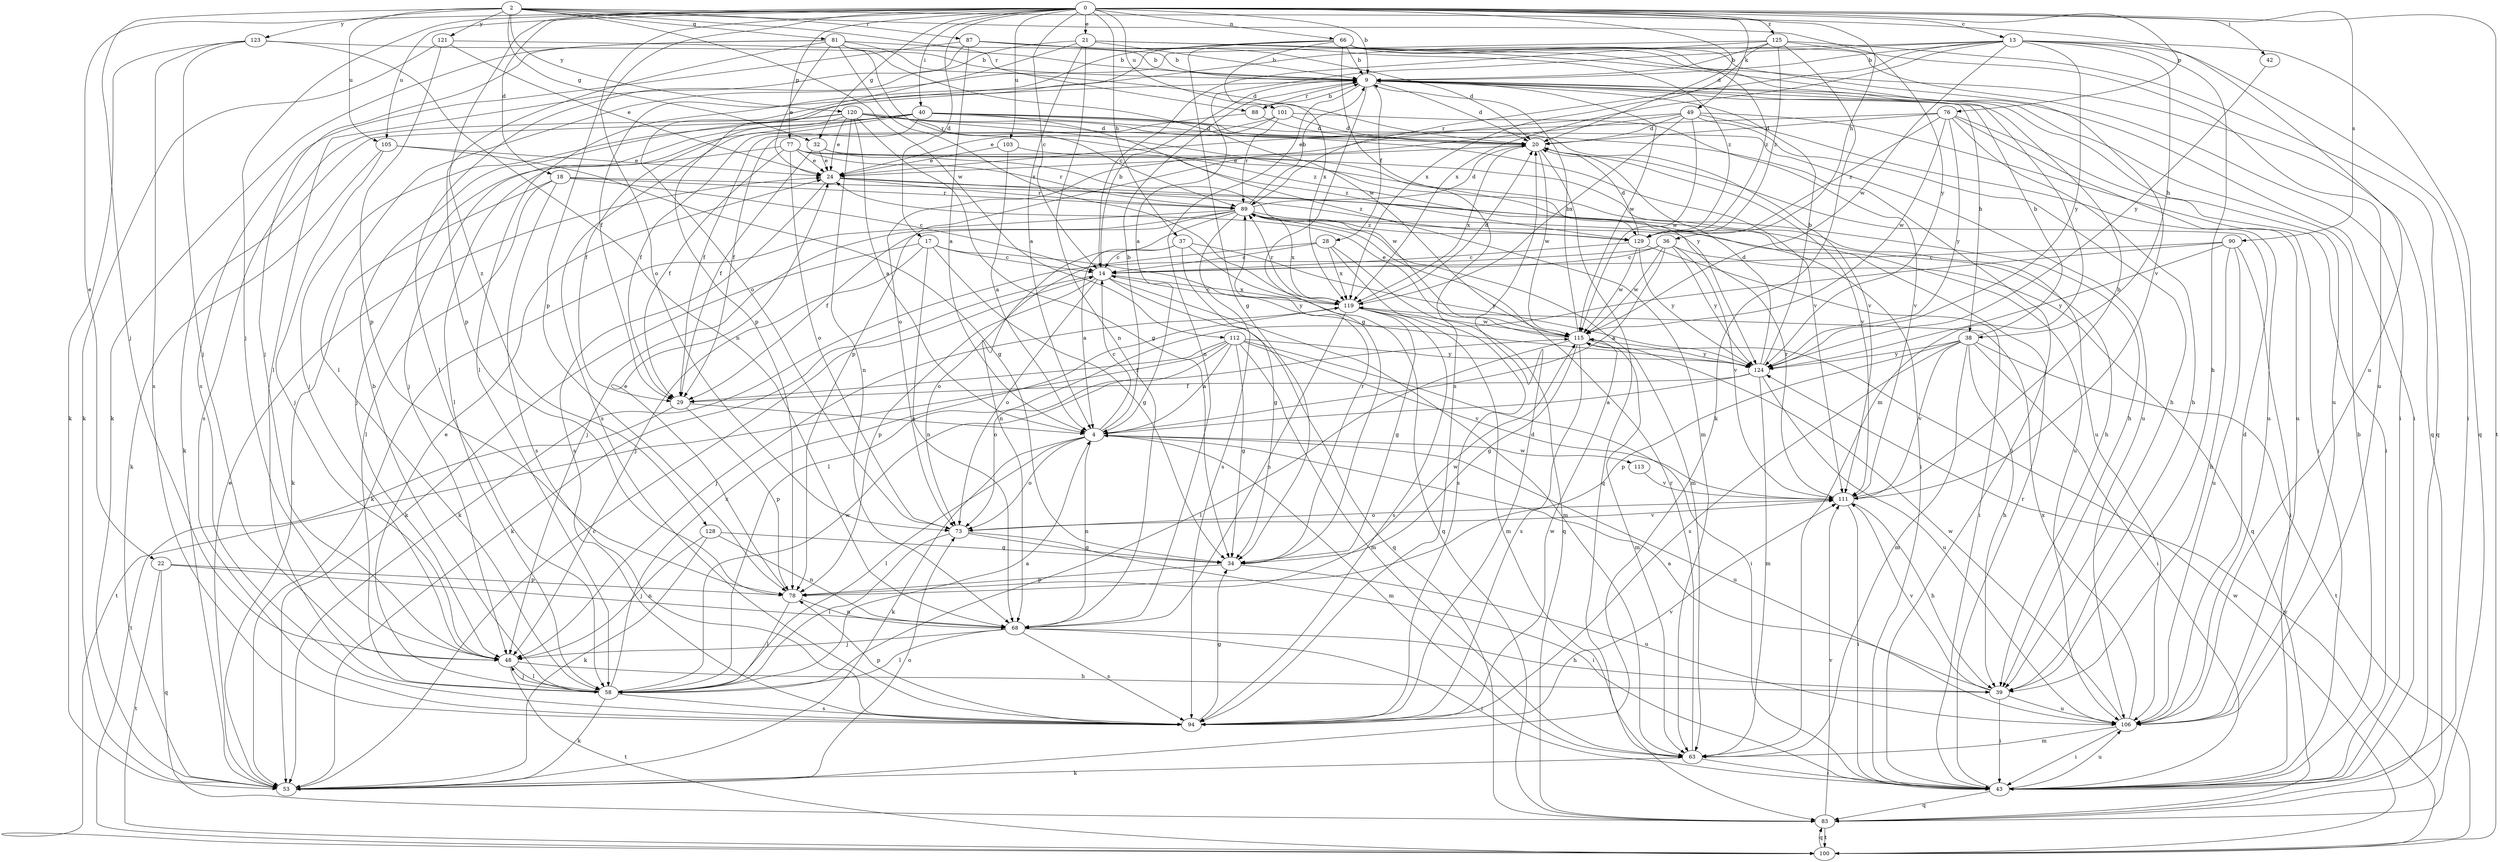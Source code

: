 strict digraph  {
0;
2;
4;
9;
13;
14;
17;
18;
20;
21;
22;
24;
28;
29;
32;
34;
36;
37;
38;
39;
40;
42;
43;
48;
49;
53;
58;
63;
66;
68;
73;
76;
77;
78;
81;
83;
87;
88;
89;
90;
94;
100;
101;
103;
105;
106;
111;
112;
113;
115;
119;
120;
121;
123;
124;
125;
128;
129;
0 -> 9  [label=b];
0 -> 13  [label=c];
0 -> 14  [label=c];
0 -> 17  [label=d];
0 -> 18  [label=d];
0 -> 20  [label=d];
0 -> 21  [label=e];
0 -> 22  [label=e];
0 -> 32  [label=g];
0 -> 36  [label=h];
0 -> 37  [label=h];
0 -> 40  [label=i];
0 -> 42  [label=i];
0 -> 48  [label=j];
0 -> 49  [label=k];
0 -> 66  [label=n];
0 -> 73  [label=o];
0 -> 76  [label=p];
0 -> 77  [label=p];
0 -> 78  [label=p];
0 -> 90  [label=s];
0 -> 100  [label=t];
0 -> 101  [label=u];
0 -> 103  [label=u];
0 -> 105  [label=u];
0 -> 125  [label=z];
0 -> 128  [label=z];
2 -> 32  [label=g];
2 -> 48  [label=j];
2 -> 81  [label=q];
2 -> 87  [label=r];
2 -> 88  [label=r];
2 -> 105  [label=u];
2 -> 106  [label=u];
2 -> 112  [label=w];
2 -> 120  [label=y];
2 -> 121  [label=y];
2 -> 123  [label=y];
2 -> 124  [label=y];
4 -> 9  [label=b];
4 -> 14  [label=c];
4 -> 53  [label=k];
4 -> 58  [label=l];
4 -> 63  [label=m];
4 -> 68  [label=n];
4 -> 73  [label=o];
4 -> 106  [label=u];
4 -> 113  [label=w];
9 -> 20  [label=d];
9 -> 28  [label=f];
9 -> 34  [label=g];
9 -> 38  [label=h];
9 -> 68  [label=n];
9 -> 88  [label=r];
9 -> 106  [label=u];
9 -> 115  [label=w];
13 -> 4  [label=a];
13 -> 9  [label=b];
13 -> 38  [label=h];
13 -> 39  [label=h];
13 -> 43  [label=i];
13 -> 58  [label=l];
13 -> 83  [label=q];
13 -> 89  [label=r];
13 -> 115  [label=w];
13 -> 119  [label=x];
13 -> 124  [label=y];
14 -> 9  [label=b];
14 -> 53  [label=k];
14 -> 63  [label=m];
14 -> 73  [label=o];
14 -> 78  [label=p];
14 -> 83  [label=q];
14 -> 119  [label=x];
17 -> 14  [label=c];
17 -> 34  [label=g];
17 -> 48  [label=j];
17 -> 53  [label=k];
17 -> 68  [label=n];
17 -> 124  [label=y];
18 -> 14  [label=c];
18 -> 39  [label=h];
18 -> 53  [label=k];
18 -> 58  [label=l];
18 -> 89  [label=r];
18 -> 94  [label=s];
20 -> 24  [label=e];
20 -> 83  [label=q];
20 -> 111  [label=v];
20 -> 115  [label=w];
20 -> 119  [label=x];
21 -> 4  [label=a];
21 -> 9  [label=b];
21 -> 43  [label=i];
21 -> 58  [label=l];
21 -> 68  [label=n];
21 -> 73  [label=o];
21 -> 83  [label=q];
22 -> 68  [label=n];
22 -> 78  [label=p];
22 -> 83  [label=q];
22 -> 100  [label=t];
24 -> 89  [label=r];
24 -> 94  [label=s];
24 -> 106  [label=u];
24 -> 129  [label=z];
28 -> 14  [label=c];
28 -> 73  [label=o];
28 -> 83  [label=q];
28 -> 94  [label=s];
28 -> 119  [label=x];
29 -> 4  [label=a];
29 -> 78  [label=p];
29 -> 100  [label=t];
32 -> 24  [label=e];
32 -> 29  [label=f];
32 -> 43  [label=i];
32 -> 115  [label=w];
34 -> 78  [label=p];
34 -> 89  [label=r];
34 -> 106  [label=u];
36 -> 4  [label=a];
36 -> 14  [label=c];
36 -> 53  [label=k];
36 -> 83  [label=q];
36 -> 111  [label=v];
36 -> 115  [label=w];
36 -> 124  [label=y];
37 -> 4  [label=a];
37 -> 14  [label=c];
37 -> 34  [label=g];
37 -> 83  [label=q];
37 -> 124  [label=y];
38 -> 9  [label=b];
38 -> 39  [label=h];
38 -> 43  [label=i];
38 -> 63  [label=m];
38 -> 78  [label=p];
38 -> 94  [label=s];
38 -> 100  [label=t];
38 -> 111  [label=v];
38 -> 124  [label=y];
39 -> 4  [label=a];
39 -> 43  [label=i];
39 -> 106  [label=u];
39 -> 111  [label=v];
40 -> 20  [label=d];
40 -> 29  [label=f];
40 -> 43  [label=i];
40 -> 48  [label=j];
40 -> 53  [label=k];
40 -> 58  [label=l];
40 -> 63  [label=m];
40 -> 94  [label=s];
40 -> 106  [label=u];
40 -> 111  [label=v];
42 -> 124  [label=y];
43 -> 9  [label=b];
43 -> 83  [label=q];
43 -> 89  [label=r];
43 -> 106  [label=u];
48 -> 39  [label=h];
48 -> 58  [label=l];
48 -> 100  [label=t];
49 -> 20  [label=d];
49 -> 39  [label=h];
49 -> 43  [label=i];
49 -> 73  [label=o];
49 -> 78  [label=p];
49 -> 106  [label=u];
49 -> 115  [label=w];
49 -> 119  [label=x];
53 -> 14  [label=c];
53 -> 24  [label=e];
53 -> 73  [label=o];
58 -> 4  [label=a];
58 -> 9  [label=b];
58 -> 24  [label=e];
58 -> 48  [label=j];
58 -> 53  [label=k];
58 -> 94  [label=s];
58 -> 115  [label=w];
58 -> 119  [label=x];
63 -> 43  [label=i];
63 -> 53  [label=k];
63 -> 89  [label=r];
66 -> 9  [label=b];
66 -> 29  [label=f];
66 -> 34  [label=g];
66 -> 43  [label=i];
66 -> 63  [label=m];
66 -> 78  [label=p];
66 -> 94  [label=s];
66 -> 111  [label=v];
66 -> 119  [label=x];
66 -> 129  [label=z];
68 -> 39  [label=h];
68 -> 43  [label=i];
68 -> 48  [label=j];
68 -> 58  [label=l];
68 -> 94  [label=s];
73 -> 34  [label=g];
73 -> 43  [label=i];
73 -> 58  [label=l];
73 -> 111  [label=v];
76 -> 20  [label=d];
76 -> 24  [label=e];
76 -> 39  [label=h];
76 -> 43  [label=i];
76 -> 106  [label=u];
76 -> 115  [label=w];
76 -> 124  [label=y];
76 -> 129  [label=z];
77 -> 24  [label=e];
77 -> 29  [label=f];
77 -> 39  [label=h];
77 -> 48  [label=j];
77 -> 73  [label=o];
77 -> 89  [label=r];
77 -> 129  [label=z];
78 -> 24  [label=e];
78 -> 58  [label=l];
78 -> 68  [label=n];
78 -> 115  [label=w];
81 -> 9  [label=b];
81 -> 20  [label=d];
81 -> 24  [label=e];
81 -> 48  [label=j];
81 -> 53  [label=k];
81 -> 78  [label=p];
81 -> 89  [label=r];
81 -> 115  [label=w];
81 -> 119  [label=x];
83 -> 100  [label=t];
83 -> 111  [label=v];
87 -> 4  [label=a];
87 -> 9  [label=b];
87 -> 20  [label=d];
87 -> 58  [label=l];
87 -> 94  [label=s];
87 -> 129  [label=z];
88 -> 9  [label=b];
88 -> 20  [label=d];
88 -> 29  [label=f];
89 -> 9  [label=b];
89 -> 20  [label=d];
89 -> 29  [label=f];
89 -> 48  [label=j];
89 -> 53  [label=k];
89 -> 63  [label=m];
89 -> 68  [label=n];
89 -> 94  [label=s];
89 -> 119  [label=x];
89 -> 129  [label=z];
90 -> 14  [label=c];
90 -> 39  [label=h];
90 -> 43  [label=i];
90 -> 58  [label=l];
90 -> 106  [label=u];
90 -> 124  [label=y];
94 -> 20  [label=d];
94 -> 34  [label=g];
94 -> 78  [label=p];
94 -> 111  [label=v];
94 -> 115  [label=w];
100 -> 83  [label=q];
100 -> 115  [label=w];
100 -> 124  [label=y];
101 -> 20  [label=d];
101 -> 24  [label=e];
101 -> 29  [label=f];
101 -> 89  [label=r];
101 -> 111  [label=v];
103 -> 4  [label=a];
103 -> 24  [label=e];
103 -> 106  [label=u];
105 -> 24  [label=e];
105 -> 34  [label=g];
105 -> 48  [label=j];
105 -> 53  [label=k];
106 -> 20  [label=d];
106 -> 43  [label=i];
106 -> 63  [label=m];
106 -> 115  [label=w];
106 -> 119  [label=x];
111 -> 9  [label=b];
111 -> 39  [label=h];
111 -> 43  [label=i];
111 -> 73  [label=o];
111 -> 89  [label=r];
112 -> 4  [label=a];
112 -> 29  [label=f];
112 -> 34  [label=g];
112 -> 43  [label=i];
112 -> 63  [label=m];
112 -> 73  [label=o];
112 -> 100  [label=t];
112 -> 111  [label=v];
112 -> 124  [label=y];
113 -> 111  [label=v];
115 -> 9  [label=b];
115 -> 24  [label=e];
115 -> 34  [label=g];
115 -> 58  [label=l];
115 -> 63  [label=m];
115 -> 94  [label=s];
115 -> 124  [label=y];
119 -> 14  [label=c];
119 -> 20  [label=d];
119 -> 34  [label=g];
119 -> 48  [label=j];
119 -> 63  [label=m];
119 -> 68  [label=n];
119 -> 89  [label=r];
119 -> 94  [label=s];
119 -> 115  [label=w];
120 -> 4  [label=a];
120 -> 20  [label=d];
120 -> 24  [label=e];
120 -> 29  [label=f];
120 -> 34  [label=g];
120 -> 48  [label=j];
120 -> 68  [label=n];
120 -> 94  [label=s];
120 -> 111  [label=v];
120 -> 124  [label=y];
120 -> 129  [label=z];
121 -> 9  [label=b];
121 -> 24  [label=e];
121 -> 53  [label=k];
121 -> 78  [label=p];
123 -> 9  [label=b];
123 -> 48  [label=j];
123 -> 53  [label=k];
123 -> 68  [label=n];
123 -> 94  [label=s];
124 -> 4  [label=a];
124 -> 9  [label=b];
124 -> 20  [label=d];
124 -> 29  [label=f];
124 -> 63  [label=m];
124 -> 106  [label=u];
125 -> 9  [label=b];
125 -> 14  [label=c];
125 -> 53  [label=k];
125 -> 58  [label=l];
125 -> 83  [label=q];
125 -> 106  [label=u];
125 -> 119  [label=x];
125 -> 129  [label=z];
128 -> 34  [label=g];
128 -> 48  [label=j];
128 -> 53  [label=k];
128 -> 68  [label=n];
129 -> 14  [label=c];
129 -> 20  [label=d];
129 -> 43  [label=i];
129 -> 115  [label=w];
129 -> 124  [label=y];
}
